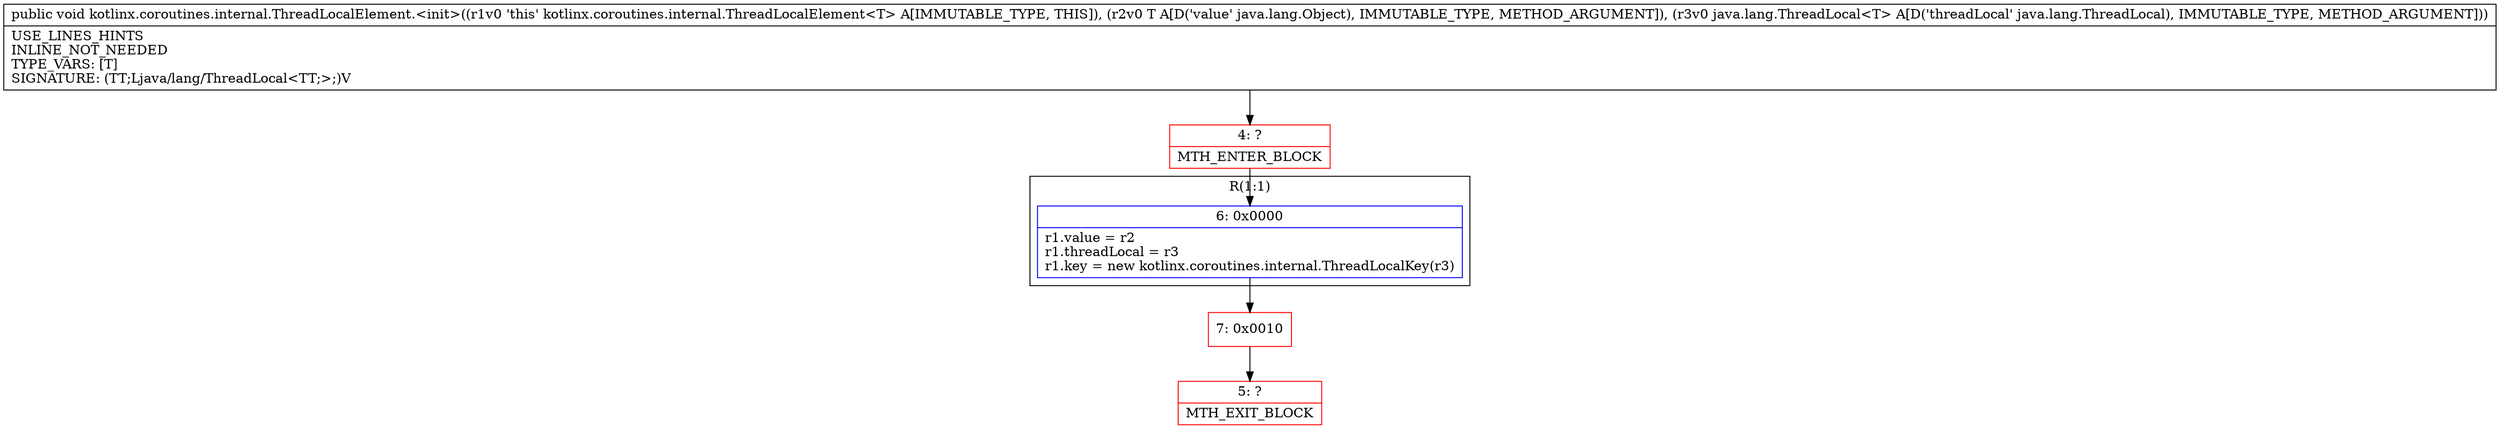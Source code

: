digraph "CFG forkotlinx.coroutines.internal.ThreadLocalElement.\<init\>(Ljava\/lang\/Object;Ljava\/lang\/ThreadLocal;)V" {
subgraph cluster_Region_969757643 {
label = "R(1:1)";
node [shape=record,color=blue];
Node_6 [shape=record,label="{6\:\ 0x0000|r1.value = r2\lr1.threadLocal = r3\lr1.key = new kotlinx.coroutines.internal.ThreadLocalKey(r3)\l}"];
}
Node_4 [shape=record,color=red,label="{4\:\ ?|MTH_ENTER_BLOCK\l}"];
Node_7 [shape=record,color=red,label="{7\:\ 0x0010}"];
Node_5 [shape=record,color=red,label="{5\:\ ?|MTH_EXIT_BLOCK\l}"];
MethodNode[shape=record,label="{public void kotlinx.coroutines.internal.ThreadLocalElement.\<init\>((r1v0 'this' kotlinx.coroutines.internal.ThreadLocalElement\<T\> A[IMMUTABLE_TYPE, THIS]), (r2v0 T A[D('value' java.lang.Object), IMMUTABLE_TYPE, METHOD_ARGUMENT]), (r3v0 java.lang.ThreadLocal\<T\> A[D('threadLocal' java.lang.ThreadLocal), IMMUTABLE_TYPE, METHOD_ARGUMENT]))  | USE_LINES_HINTS\lINLINE_NOT_NEEDED\lTYPE_VARS: [T]\lSIGNATURE: (TT;Ljava\/lang\/ThreadLocal\<TT;\>;)V\l}"];
MethodNode -> Node_4;Node_6 -> Node_7;
Node_4 -> Node_6;
Node_7 -> Node_5;
}

